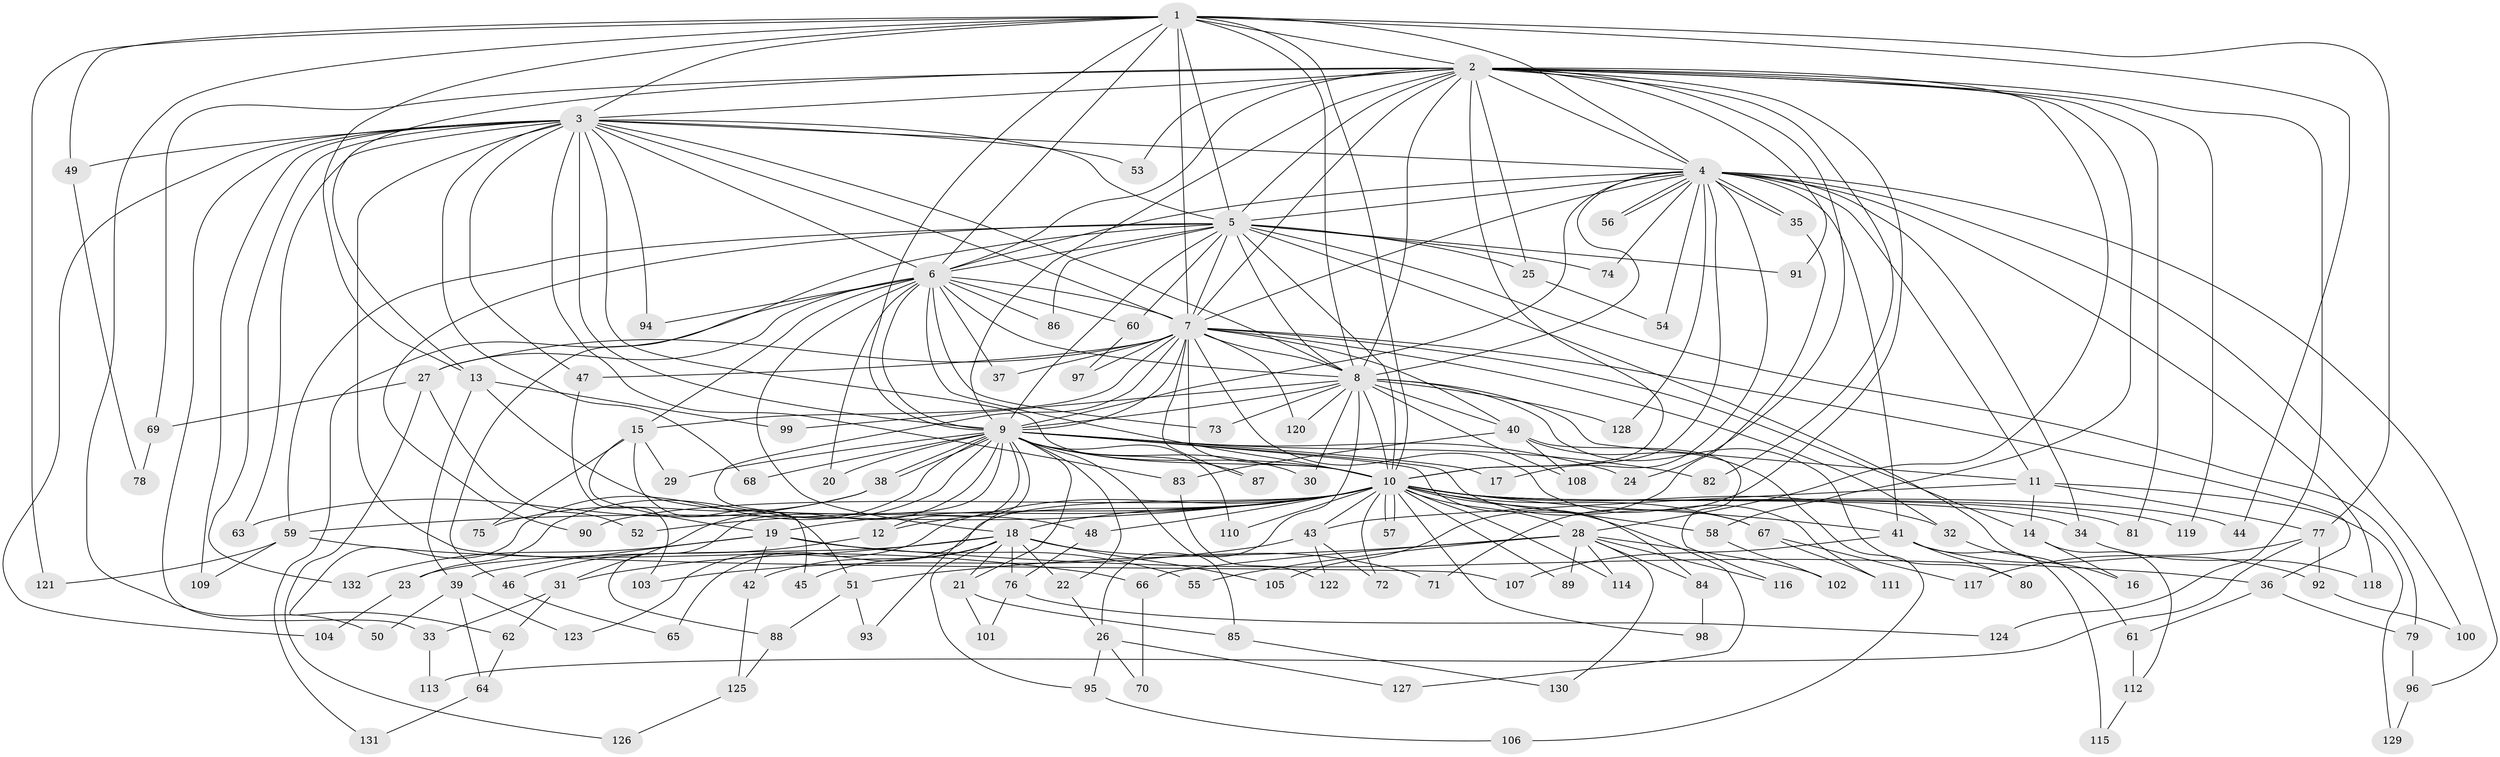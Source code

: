 // coarse degree distribution, {12: 0.01, 26: 0.01, 17: 0.01, 18: 0.01, 16: 0.01, 34: 0.01, 41: 0.01, 8: 0.01, 4: 0.07, 5: 0.07, 2: 0.49, 13: 0.01, 7: 0.01, 3: 0.2, 10: 0.01, 6: 0.03, 1: 0.03}
// Generated by graph-tools (version 1.1) at 2025/41/03/06/25 10:41:42]
// undirected, 132 vertices, 289 edges
graph export_dot {
graph [start="1"]
  node [color=gray90,style=filled];
  1;
  2;
  3;
  4;
  5;
  6;
  7;
  8;
  9;
  10;
  11;
  12;
  13;
  14;
  15;
  16;
  17;
  18;
  19;
  20;
  21;
  22;
  23;
  24;
  25;
  26;
  27;
  28;
  29;
  30;
  31;
  32;
  33;
  34;
  35;
  36;
  37;
  38;
  39;
  40;
  41;
  42;
  43;
  44;
  45;
  46;
  47;
  48;
  49;
  50;
  51;
  52;
  53;
  54;
  55;
  56;
  57;
  58;
  59;
  60;
  61;
  62;
  63;
  64;
  65;
  66;
  67;
  68;
  69;
  70;
  71;
  72;
  73;
  74;
  75;
  76;
  77;
  78;
  79;
  80;
  81;
  82;
  83;
  84;
  85;
  86;
  87;
  88;
  89;
  90;
  91;
  92;
  93;
  94;
  95;
  96;
  97;
  98;
  99;
  100;
  101;
  102;
  103;
  104;
  105;
  106;
  107;
  108;
  109;
  110;
  111;
  112;
  113;
  114;
  115;
  116;
  117;
  118;
  119;
  120;
  121;
  122;
  123;
  124;
  125;
  126;
  127;
  128;
  129;
  130;
  131;
  132;
  1 -- 2;
  1 -- 3;
  1 -- 4;
  1 -- 5;
  1 -- 6;
  1 -- 7;
  1 -- 8;
  1 -- 9;
  1 -- 10;
  1 -- 13;
  1 -- 44;
  1 -- 49;
  1 -- 50;
  1 -- 77;
  1 -- 121;
  2 -- 3;
  2 -- 4;
  2 -- 5;
  2 -- 6;
  2 -- 7;
  2 -- 8;
  2 -- 9;
  2 -- 10;
  2 -- 13;
  2 -- 24;
  2 -- 25;
  2 -- 28;
  2 -- 53;
  2 -- 58;
  2 -- 69;
  2 -- 71;
  2 -- 81;
  2 -- 82;
  2 -- 91;
  2 -- 119;
  2 -- 124;
  3 -- 4;
  3 -- 5;
  3 -- 6;
  3 -- 7;
  3 -- 8;
  3 -- 9;
  3 -- 10;
  3 -- 33;
  3 -- 47;
  3 -- 49;
  3 -- 53;
  3 -- 63;
  3 -- 68;
  3 -- 83;
  3 -- 94;
  3 -- 104;
  3 -- 107;
  3 -- 109;
  3 -- 132;
  4 -- 5;
  4 -- 6;
  4 -- 7;
  4 -- 8;
  4 -- 9;
  4 -- 10;
  4 -- 11;
  4 -- 17;
  4 -- 34;
  4 -- 35;
  4 -- 35;
  4 -- 41;
  4 -- 54;
  4 -- 56;
  4 -- 56;
  4 -- 74;
  4 -- 96;
  4 -- 100;
  4 -- 118;
  4 -- 128;
  5 -- 6;
  5 -- 7;
  5 -- 8;
  5 -- 9;
  5 -- 10;
  5 -- 16;
  5 -- 25;
  5 -- 46;
  5 -- 59;
  5 -- 60;
  5 -- 74;
  5 -- 79;
  5 -- 86;
  5 -- 90;
  5 -- 91;
  6 -- 7;
  6 -- 8;
  6 -- 9;
  6 -- 10;
  6 -- 15;
  6 -- 18;
  6 -- 20;
  6 -- 27;
  6 -- 37;
  6 -- 60;
  6 -- 73;
  6 -- 86;
  6 -- 94;
  6 -- 131;
  7 -- 8;
  7 -- 9;
  7 -- 10;
  7 -- 14;
  7 -- 15;
  7 -- 27;
  7 -- 32;
  7 -- 36;
  7 -- 37;
  7 -- 40;
  7 -- 45;
  7 -- 47;
  7 -- 87;
  7 -- 97;
  7 -- 111;
  7 -- 120;
  8 -- 9;
  8 -- 10;
  8 -- 11;
  8 -- 26;
  8 -- 30;
  8 -- 40;
  8 -- 73;
  8 -- 80;
  8 -- 99;
  8 -- 108;
  8 -- 120;
  8 -- 128;
  9 -- 10;
  9 -- 12;
  9 -- 17;
  9 -- 20;
  9 -- 21;
  9 -- 22;
  9 -- 23;
  9 -- 24;
  9 -- 29;
  9 -- 30;
  9 -- 31;
  9 -- 38;
  9 -- 38;
  9 -- 62;
  9 -- 67;
  9 -- 68;
  9 -- 82;
  9 -- 84;
  9 -- 85;
  9 -- 87;
  9 -- 88;
  9 -- 93;
  9 -- 110;
  10 -- 12;
  10 -- 18;
  10 -- 19;
  10 -- 28;
  10 -- 32;
  10 -- 34;
  10 -- 41;
  10 -- 43;
  10 -- 44;
  10 -- 48;
  10 -- 52;
  10 -- 57;
  10 -- 57;
  10 -- 58;
  10 -- 59;
  10 -- 65;
  10 -- 67;
  10 -- 72;
  10 -- 81;
  10 -- 89;
  10 -- 90;
  10 -- 98;
  10 -- 110;
  10 -- 114;
  10 -- 119;
  10 -- 123;
  10 -- 127;
  11 -- 14;
  11 -- 43;
  11 -- 77;
  11 -- 129;
  12 -- 46;
  13 -- 39;
  13 -- 48;
  13 -- 99;
  14 -- 16;
  14 -- 112;
  15 -- 19;
  15 -- 29;
  15 -- 51;
  15 -- 75;
  18 -- 21;
  18 -- 22;
  18 -- 23;
  18 -- 31;
  18 -- 42;
  18 -- 45;
  18 -- 71;
  18 -- 76;
  18 -- 95;
  18 -- 105;
  19 -- 36;
  19 -- 39;
  19 -- 42;
  19 -- 55;
  19 -- 132;
  21 -- 85;
  21 -- 101;
  22 -- 26;
  23 -- 104;
  25 -- 54;
  26 -- 70;
  26 -- 95;
  26 -- 127;
  27 -- 52;
  27 -- 69;
  27 -- 126;
  28 -- 51;
  28 -- 55;
  28 -- 66;
  28 -- 84;
  28 -- 89;
  28 -- 102;
  28 -- 114;
  28 -- 116;
  28 -- 130;
  31 -- 33;
  31 -- 62;
  32 -- 61;
  33 -- 113;
  34 -- 118;
  35 -- 105;
  36 -- 61;
  36 -- 79;
  38 -- 63;
  38 -- 75;
  39 -- 50;
  39 -- 64;
  39 -- 123;
  40 -- 83;
  40 -- 106;
  40 -- 108;
  40 -- 116;
  41 -- 80;
  41 -- 92;
  41 -- 107;
  41 -- 115;
  42 -- 125;
  43 -- 72;
  43 -- 103;
  43 -- 122;
  46 -- 65;
  47 -- 103;
  48 -- 76;
  49 -- 78;
  51 -- 88;
  51 -- 93;
  58 -- 102;
  59 -- 66;
  59 -- 109;
  59 -- 121;
  60 -- 97;
  61 -- 112;
  62 -- 64;
  64 -- 131;
  66 -- 70;
  67 -- 111;
  67 -- 117;
  69 -- 78;
  76 -- 101;
  76 -- 124;
  77 -- 92;
  77 -- 113;
  77 -- 117;
  79 -- 96;
  83 -- 122;
  84 -- 98;
  85 -- 130;
  88 -- 125;
  92 -- 100;
  95 -- 106;
  96 -- 129;
  112 -- 115;
  125 -- 126;
}
